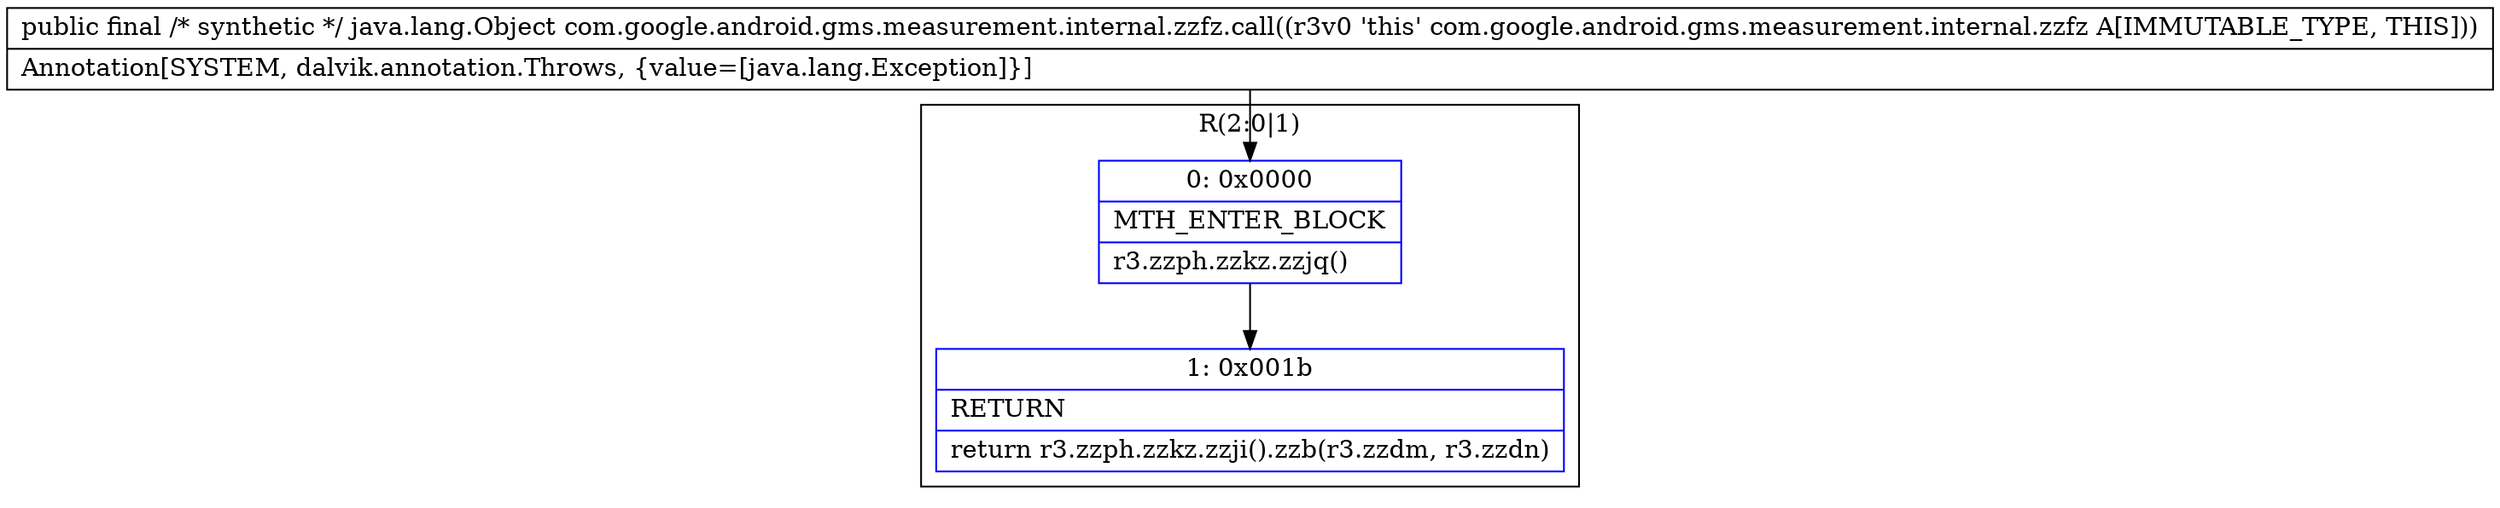 digraph "CFG forcom.google.android.gms.measurement.internal.zzfz.call()Ljava\/lang\/Object;" {
subgraph cluster_Region_1048051855 {
label = "R(2:0|1)";
node [shape=record,color=blue];
Node_0 [shape=record,label="{0\:\ 0x0000|MTH_ENTER_BLOCK\l|r3.zzph.zzkz.zzjq()\l}"];
Node_1 [shape=record,label="{1\:\ 0x001b|RETURN\l|return r3.zzph.zzkz.zzji().zzb(r3.zzdm, r3.zzdn)\l}"];
}
MethodNode[shape=record,label="{public final \/* synthetic *\/ java.lang.Object com.google.android.gms.measurement.internal.zzfz.call((r3v0 'this' com.google.android.gms.measurement.internal.zzfz A[IMMUTABLE_TYPE, THIS]))  | Annotation[SYSTEM, dalvik.annotation.Throws, \{value=[java.lang.Exception]\}]\l}"];
MethodNode -> Node_0;
Node_0 -> Node_1;
}

